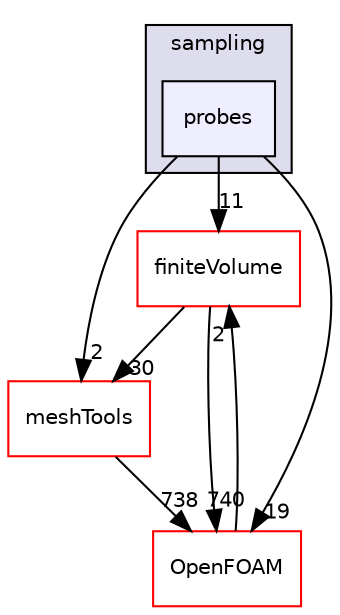 digraph "src/sampling/probes" {
  bgcolor=transparent;
  compound=true
  node [ fontsize="10", fontname="Helvetica"];
  edge [ labelfontsize="10", labelfontname="Helvetica"];
  subgraph clusterdir_24a3817a3c61c11f04a0a72057522f4f {
    graph [ bgcolor="#ddddee", pencolor="black", label="sampling" fontname="Helvetica", fontsize="10", URL="dir_24a3817a3c61c11f04a0a72057522f4f.html"]
  dir_cbe5babacf778e7f66e66e5bcfb862b0 [shape=box, label="probes", style="filled", fillcolor="#eeeeff", pencolor="black", URL="dir_cbe5babacf778e7f66e66e5bcfb862b0.html"];
  }
  dir_9bd15774b555cf7259a6fa18f99fe99b [shape=box label="finiteVolume" color="red" URL="dir_9bd15774b555cf7259a6fa18f99fe99b.html"];
  dir_ae30ad0bef50cf391b24c614251bb9fd [shape=box label="meshTools" color="red" URL="dir_ae30ad0bef50cf391b24c614251bb9fd.html"];
  dir_c5473ff19b20e6ec4dfe5c310b3778a8 [shape=box label="OpenFOAM" color="red" URL="dir_c5473ff19b20e6ec4dfe5c310b3778a8.html"];
  dir_9bd15774b555cf7259a6fa18f99fe99b->dir_ae30ad0bef50cf391b24c614251bb9fd [headlabel="30", labeldistance=1.5 headhref="dir_000873_001781.html"];
  dir_9bd15774b555cf7259a6fa18f99fe99b->dir_c5473ff19b20e6ec4dfe5c310b3778a8 [headlabel="740", labeldistance=1.5 headhref="dir_000873_001927.html"];
  dir_ae30ad0bef50cf391b24c614251bb9fd->dir_c5473ff19b20e6ec4dfe5c310b3778a8 [headlabel="738", labeldistance=1.5 headhref="dir_001781_001927.html"];
  dir_cbe5babacf778e7f66e66e5bcfb862b0->dir_9bd15774b555cf7259a6fa18f99fe99b [headlabel="11", labeldistance=1.5 headhref="dir_002659_000873.html"];
  dir_cbe5babacf778e7f66e66e5bcfb862b0->dir_ae30ad0bef50cf391b24c614251bb9fd [headlabel="2", labeldistance=1.5 headhref="dir_002659_001781.html"];
  dir_cbe5babacf778e7f66e66e5bcfb862b0->dir_c5473ff19b20e6ec4dfe5c310b3778a8 [headlabel="19", labeldistance=1.5 headhref="dir_002659_001927.html"];
  dir_c5473ff19b20e6ec4dfe5c310b3778a8->dir_9bd15774b555cf7259a6fa18f99fe99b [headlabel="2", labeldistance=1.5 headhref="dir_001927_000873.html"];
}
